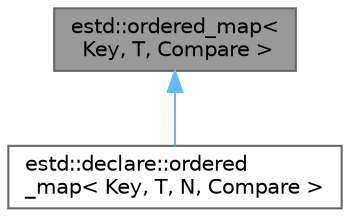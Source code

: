 digraph "estd::ordered_map&lt; Key, T, Compare &gt;"
{
 // LATEX_PDF_SIZE
  bgcolor="transparent";
  edge [fontname=Helvetica,fontsize=10,labelfontname=Helvetica,labelfontsize=10];
  node [fontname=Helvetica,fontsize=10,shape=box,height=0.2,width=0.4];
  Node1 [id="Node000001",label="estd::ordered_map\<\l Key, T, Compare \>",height=0.2,width=0.4,color="gray40", fillcolor="grey60", style="filled", fontcolor="black",tooltip=" "];
  Node1 -> Node2 [id="edge1_Node000001_Node000002",dir="back",color="steelblue1",style="solid",tooltip=" "];
  Node2 [id="Node000002",label="estd::declare::ordered\l_map\< Key, T, N, Compare \>",height=0.2,width=0.4,color="gray40", fillcolor="white", style="filled",URL="$df/d0e/classestd_1_1declare_1_1ordered__map.html",tooltip=" "];
}
